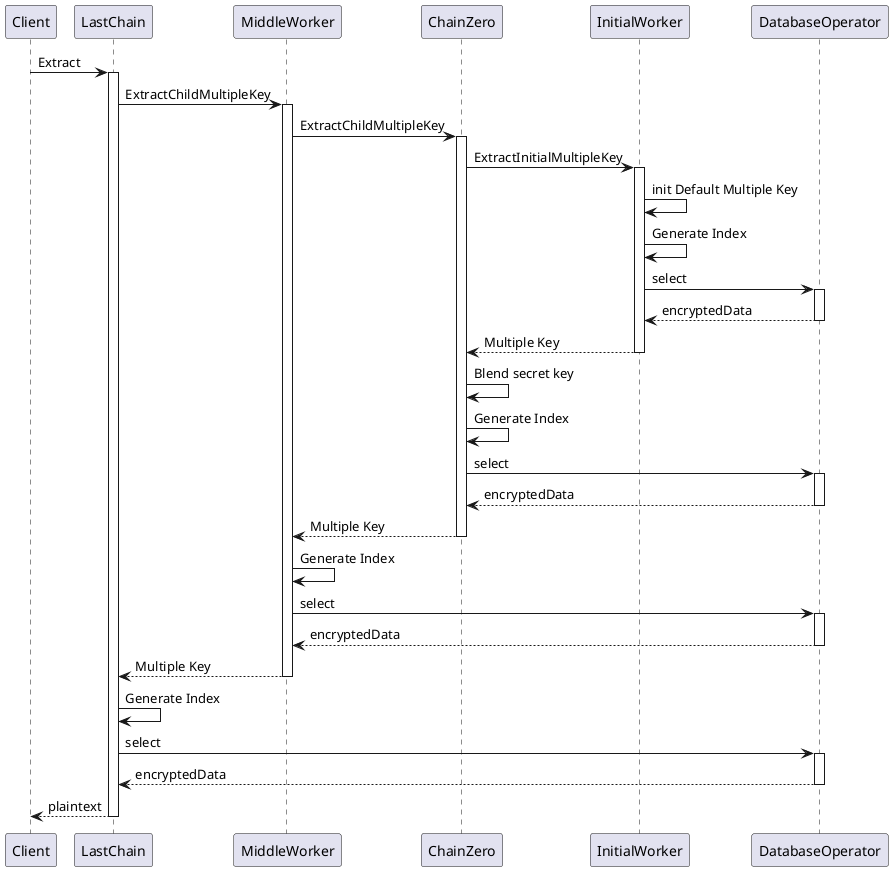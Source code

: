 @startuml
Client -> LastChain : Extract
activate LastChain
LastChain -> MiddleWorker : ExtractChildMultipleKey
activate MiddleWorker
MiddleWorker -> ChainZero : ExtractChildMultipleKey
activate ChainZero
ChainZero -> InitialWorker : ExtractInitialMultipleKey
activate InitialWorker
InitialWorker -> InitialWorker : init Default Multiple Key
InitialWorker -> InitialWorker : Generate Index
InitialWorker -> DatabaseOperator : select
activate DatabaseOperator
return encryptedData
return Multiple Key
ChainZero -> ChainZero : Blend secret key
ChainZero -> ChainZero : Generate Index
ChainZero -> DatabaseOperator : select
activate DatabaseOperator
return encryptedData
return Multiple Key
MiddleWorker -> MiddleWorker : Generate Index
MiddleWorker -> DatabaseOperator : select
activate DatabaseOperator
return encryptedData
return Multiple Key
LastChain -> LastChain : Generate Index
LastChain -> DatabaseOperator : select
activate DatabaseOperator
return encryptedData
return plaintext
@enduml
